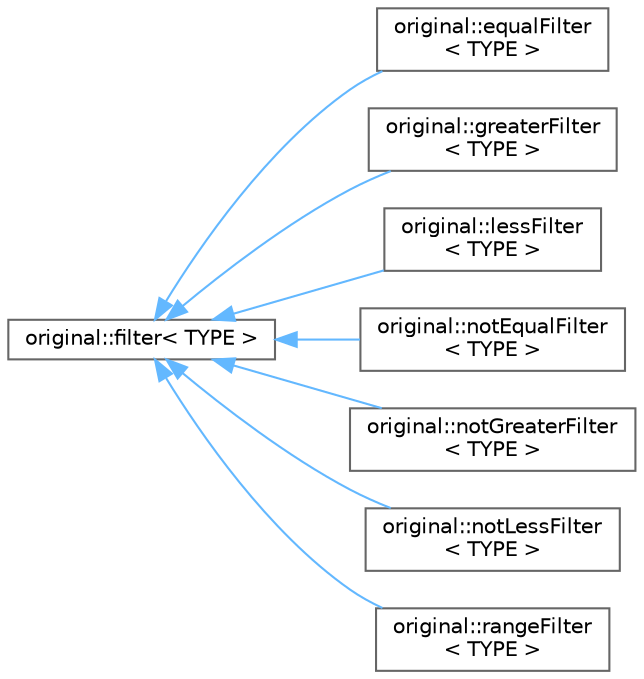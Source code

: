 digraph "Graphical Class Hierarchy"
{
 // LATEX_PDF_SIZE
  bgcolor="transparent";
  edge [fontname=Helvetica,fontsize=10,labelfontname=Helvetica,labelfontsize=10];
  node [fontname=Helvetica,fontsize=10,shape=box,height=0.2,width=0.4];
  rankdir="LR";
  Node0 [id="Node000000",label="original::filter\< TYPE \>",height=0.2,width=0.4,color="grey40", fillcolor="white", style="filled",URL="$classoriginal_1_1filter.html",tooltip=" "];
  Node0 -> Node1 [id="edge45_Node000000_Node000001",dir="back",color="steelblue1",style="solid",tooltip=" "];
  Node1 [id="Node000001",label="original::equalFilter\l\< TYPE \>",height=0.2,width=0.4,color="grey40", fillcolor="white", style="filled",URL="$classoriginal_1_1equal_filter.html",tooltip=" "];
  Node0 -> Node2 [id="edge46_Node000000_Node000002",dir="back",color="steelblue1",style="solid",tooltip=" "];
  Node2 [id="Node000002",label="original::greaterFilter\l\< TYPE \>",height=0.2,width=0.4,color="grey40", fillcolor="white", style="filled",URL="$classoriginal_1_1greater_filter.html",tooltip=" "];
  Node0 -> Node3 [id="edge47_Node000000_Node000003",dir="back",color="steelblue1",style="solid",tooltip=" "];
  Node3 [id="Node000003",label="original::lessFilter\l\< TYPE \>",height=0.2,width=0.4,color="grey40", fillcolor="white", style="filled",URL="$classoriginal_1_1less_filter.html",tooltip=" "];
  Node0 -> Node4 [id="edge48_Node000000_Node000004",dir="back",color="steelblue1",style="solid",tooltip=" "];
  Node4 [id="Node000004",label="original::notEqualFilter\l\< TYPE \>",height=0.2,width=0.4,color="grey40", fillcolor="white", style="filled",URL="$classoriginal_1_1not_equal_filter.html",tooltip=" "];
  Node0 -> Node5 [id="edge49_Node000000_Node000005",dir="back",color="steelblue1",style="solid",tooltip=" "];
  Node5 [id="Node000005",label="original::notGreaterFilter\l\< TYPE \>",height=0.2,width=0.4,color="grey40", fillcolor="white", style="filled",URL="$classoriginal_1_1not_greater_filter.html",tooltip=" "];
  Node0 -> Node6 [id="edge50_Node000000_Node000006",dir="back",color="steelblue1",style="solid",tooltip=" "];
  Node6 [id="Node000006",label="original::notLessFilter\l\< TYPE \>",height=0.2,width=0.4,color="grey40", fillcolor="white", style="filled",URL="$classoriginal_1_1not_less_filter.html",tooltip=" "];
  Node0 -> Node7 [id="edge51_Node000000_Node000007",dir="back",color="steelblue1",style="solid",tooltip=" "];
  Node7 [id="Node000007",label="original::rangeFilter\l\< TYPE \>",height=0.2,width=0.4,color="grey40", fillcolor="white", style="filled",URL="$classoriginal_1_1range_filter.html",tooltip=" "];
}
